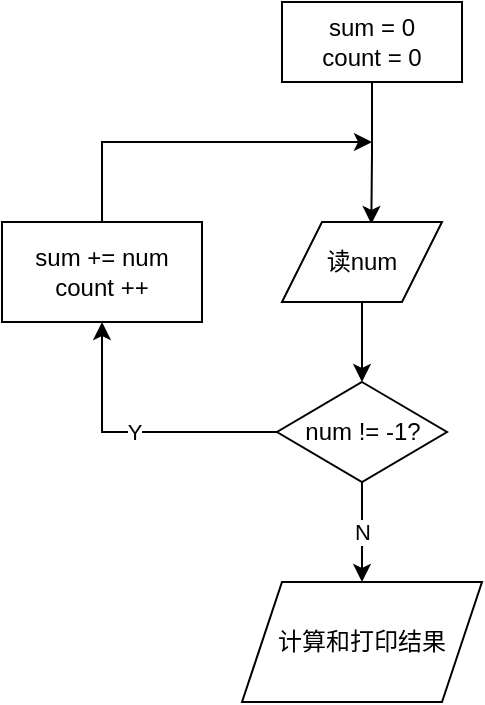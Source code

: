<mxfile version="22.1.11" type="device">
  <diagram id="C5RBs43oDa-KdzZeNtuy" name="Page-1">
    <mxGraphModel dx="794" dy="519" grid="1" gridSize="10" guides="1" tooltips="1" connect="1" arrows="1" fold="1" page="1" pageScale="1" pageWidth="827" pageHeight="1169" math="0" shadow="0">
      <root>
        <mxCell id="WIyWlLk6GJQsqaUBKTNV-0" />
        <mxCell id="WIyWlLk6GJQsqaUBKTNV-1" parent="WIyWlLk6GJQsqaUBKTNV-0" />
        <mxCell id="o1u1MYzsHF39VY5OT2Ip-2" style="edgeStyle=orthogonalEdgeStyle;rounded=0;orthogonalLoop=1;jettySize=auto;html=1;exitX=0.5;exitY=1;exitDx=0;exitDy=0;" edge="1" parent="WIyWlLk6GJQsqaUBKTNV-1" source="o1u1MYzsHF39VY5OT2Ip-0">
          <mxGeometry relative="1" as="geometry">
            <mxPoint x="444.667" y="201" as="targetPoint" />
          </mxGeometry>
        </mxCell>
        <mxCell id="o1u1MYzsHF39VY5OT2Ip-0" value="sum = 0&lt;br&gt;count = 0" style="rounded=0;whiteSpace=wrap;html=1;" vertex="1" parent="WIyWlLk6GJQsqaUBKTNV-1">
          <mxGeometry x="400" y="90" width="90" height="40" as="geometry" />
        </mxCell>
        <mxCell id="o1u1MYzsHF39VY5OT2Ip-4" style="edgeStyle=orthogonalEdgeStyle;rounded=0;orthogonalLoop=1;jettySize=auto;html=1;exitX=0.5;exitY=1;exitDx=0;exitDy=0;entryX=0.5;entryY=0;entryDx=0;entryDy=0;" edge="1" parent="WIyWlLk6GJQsqaUBKTNV-1" source="o1u1MYzsHF39VY5OT2Ip-1" target="o1u1MYzsHF39VY5OT2Ip-3">
          <mxGeometry relative="1" as="geometry" />
        </mxCell>
        <mxCell id="o1u1MYzsHF39VY5OT2Ip-1" value="读num" style="shape=parallelogram;perimeter=parallelogramPerimeter;whiteSpace=wrap;html=1;fixedSize=1;" vertex="1" parent="WIyWlLk6GJQsqaUBKTNV-1">
          <mxGeometry x="400" y="200" width="80" height="40" as="geometry" />
        </mxCell>
        <mxCell id="o1u1MYzsHF39VY5OT2Ip-6" value="Y" style="edgeStyle=orthogonalEdgeStyle;rounded=0;orthogonalLoop=1;jettySize=auto;html=1;exitX=0;exitY=0.5;exitDx=0;exitDy=0;entryX=0.5;entryY=1;entryDx=0;entryDy=0;" edge="1" parent="WIyWlLk6GJQsqaUBKTNV-1" source="o1u1MYzsHF39VY5OT2Ip-3" target="o1u1MYzsHF39VY5OT2Ip-5">
          <mxGeometry relative="1" as="geometry" />
        </mxCell>
        <mxCell id="o1u1MYzsHF39VY5OT2Ip-9" value="N" style="edgeStyle=orthogonalEdgeStyle;rounded=0;orthogonalLoop=1;jettySize=auto;html=1;exitX=0.5;exitY=1;exitDx=0;exitDy=0;entryX=0.5;entryY=0;entryDx=0;entryDy=0;" edge="1" parent="WIyWlLk6GJQsqaUBKTNV-1" source="o1u1MYzsHF39VY5OT2Ip-3" target="o1u1MYzsHF39VY5OT2Ip-11">
          <mxGeometry relative="1" as="geometry">
            <mxPoint x="440" y="360" as="targetPoint" />
          </mxGeometry>
        </mxCell>
        <mxCell id="o1u1MYzsHF39VY5OT2Ip-3" value="num != -1?" style="rhombus;whiteSpace=wrap;html=1;" vertex="1" parent="WIyWlLk6GJQsqaUBKTNV-1">
          <mxGeometry x="397.5" y="280" width="85" height="50" as="geometry" />
        </mxCell>
        <mxCell id="o1u1MYzsHF39VY5OT2Ip-8" style="edgeStyle=orthogonalEdgeStyle;rounded=0;orthogonalLoop=1;jettySize=auto;html=1;exitX=0.5;exitY=0;exitDx=0;exitDy=0;" edge="1" parent="WIyWlLk6GJQsqaUBKTNV-1" source="o1u1MYzsHF39VY5OT2Ip-5">
          <mxGeometry relative="1" as="geometry">
            <mxPoint x="445" y="160" as="targetPoint" />
            <Array as="points">
              <mxPoint x="310" y="160" />
              <mxPoint x="445" y="160" />
            </Array>
          </mxGeometry>
        </mxCell>
        <mxCell id="o1u1MYzsHF39VY5OT2Ip-5" value="sum += num&lt;br&gt;count ++" style="rounded=0;whiteSpace=wrap;html=1;" vertex="1" parent="WIyWlLk6GJQsqaUBKTNV-1">
          <mxGeometry x="260" y="200" width="100" height="50" as="geometry" />
        </mxCell>
        <mxCell id="o1u1MYzsHF39VY5OT2Ip-11" value="计算和打印结果" style="shape=parallelogram;perimeter=parallelogramPerimeter;whiteSpace=wrap;html=1;fixedSize=1;" vertex="1" parent="WIyWlLk6GJQsqaUBKTNV-1">
          <mxGeometry x="380" y="380" width="120" height="60" as="geometry" />
        </mxCell>
      </root>
    </mxGraphModel>
  </diagram>
</mxfile>

